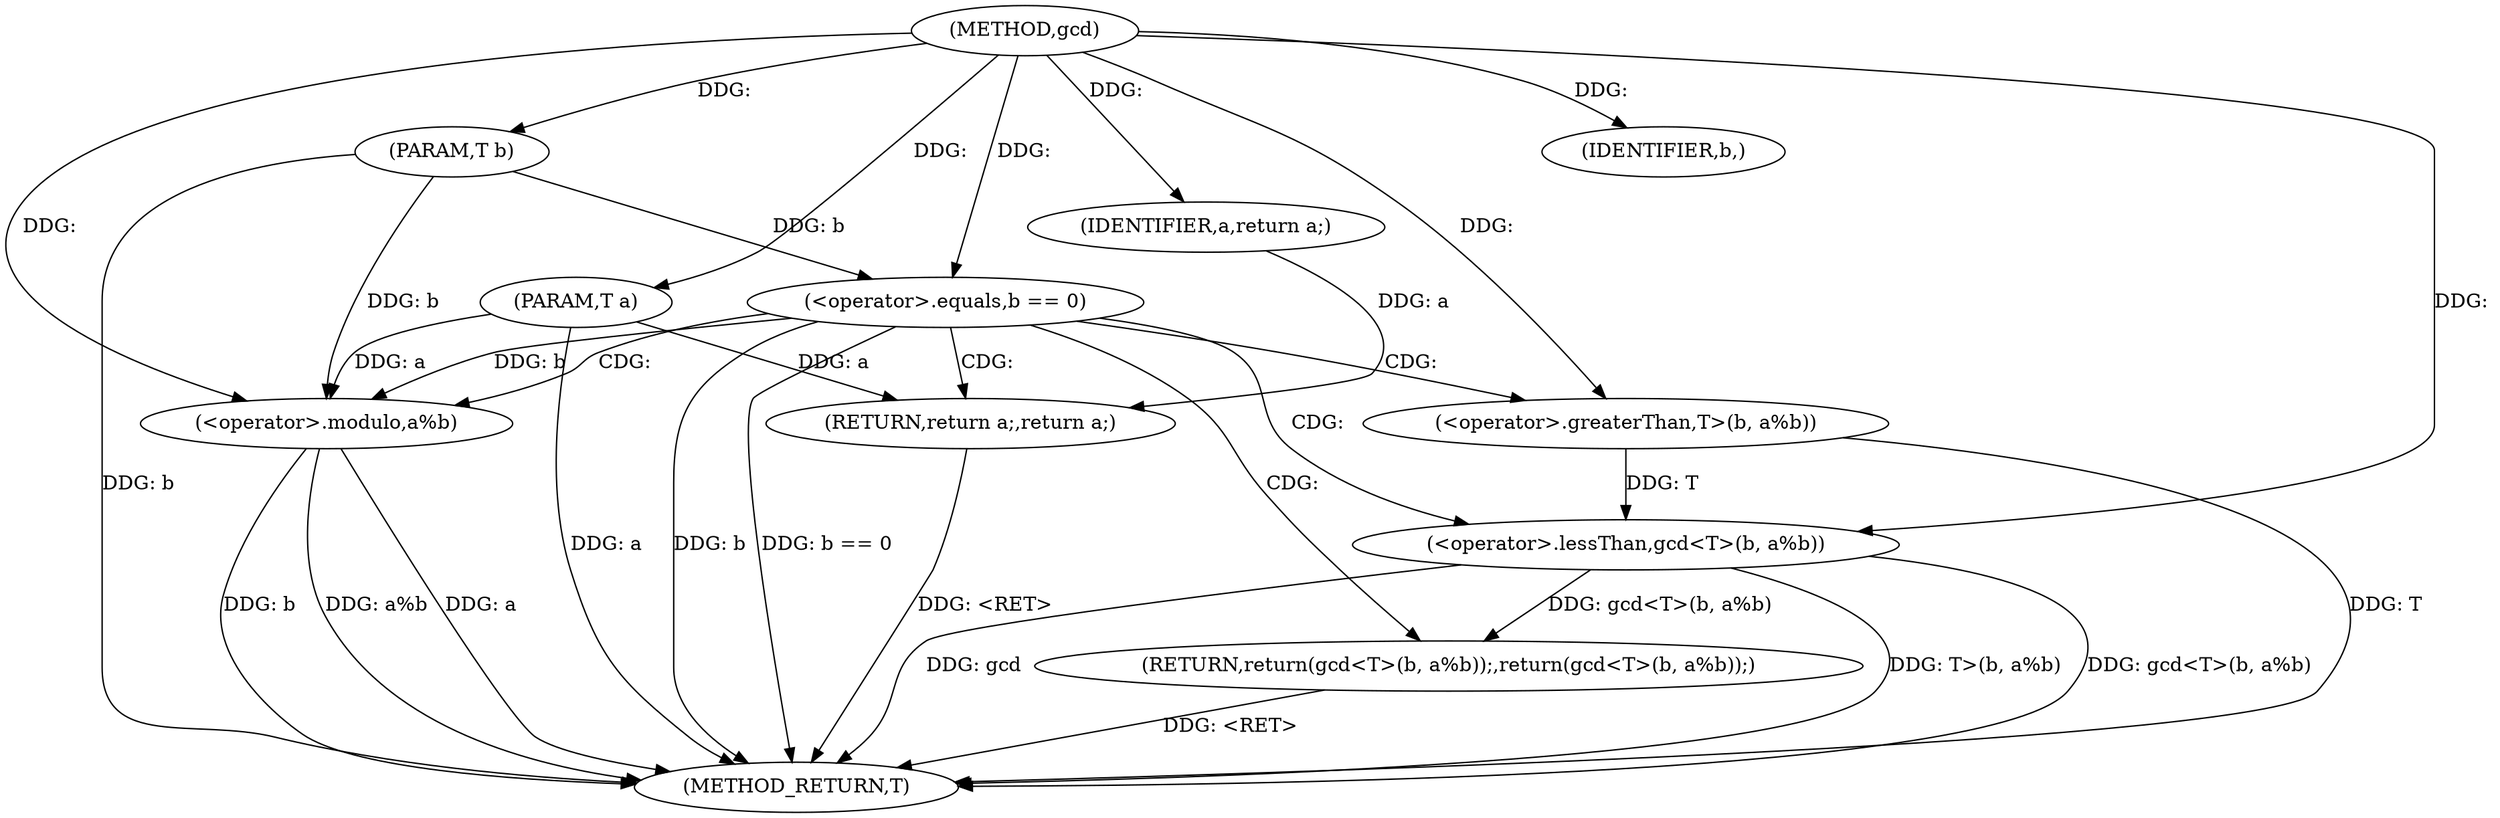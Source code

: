 digraph "gcd" {  
"1000878" [label = "(METHOD,gcd)" ]
"1000898" [label = "(METHOD_RETURN,T)" ]
"1000879" [label = "(PARAM,T a)" ]
"1000880" [label = "(PARAM,T b)" ]
"1000888" [label = "(RETURN,return(gcd<T>(b, a%b));,return(gcd<T>(b, a%b));)" ]
"1000883" [label = "(<operator>.equals,b == 0)" ]
"1000886" [label = "(RETURN,return a;,return a;)" ]
"1000889" [label = "(<operator>.lessThan,gcd<T>(b, a%b))" ]
"1000887" [label = "(IDENTIFIER,a,return a;)" ]
"1000891" [label = "(<operator>.greaterThan,T>(b, a%b))" ]
"1000894" [label = "(IDENTIFIER,b,)" ]
"1000895" [label = "(<operator>.modulo,a%b)" ]
  "1000879" -> "1000898"  [ label = "DDG: a"] 
  "1000880" -> "1000898"  [ label = "DDG: b"] 
  "1000883" -> "1000898"  [ label = "DDG: b"] 
  "1000883" -> "1000898"  [ label = "DDG: b == 0"] 
  "1000895" -> "1000898"  [ label = "DDG: a"] 
  "1000895" -> "1000898"  [ label = "DDG: b"] 
  "1000895" -> "1000898"  [ label = "DDG: a%b"] 
  "1000889" -> "1000898"  [ label = "DDG: T>(b, a%b)"] 
  "1000889" -> "1000898"  [ label = "DDG: gcd<T>(b, a%b)"] 
  "1000888" -> "1000898"  [ label = "DDG: <RET>"] 
  "1000886" -> "1000898"  [ label = "DDG: <RET>"] 
  "1000891" -> "1000898"  [ label = "DDG: T"] 
  "1000889" -> "1000898"  [ label = "DDG: gcd"] 
  "1000878" -> "1000879"  [ label = "DDG: "] 
  "1000878" -> "1000880"  [ label = "DDG: "] 
  "1000889" -> "1000888"  [ label = "DDG: gcd<T>(b, a%b)"] 
  "1000887" -> "1000886"  [ label = "DDG: a"] 
  "1000879" -> "1000886"  [ label = "DDG: a"] 
  "1000880" -> "1000883"  [ label = "DDG: b"] 
  "1000878" -> "1000883"  [ label = "DDG: "] 
  "1000878" -> "1000887"  [ label = "DDG: "] 
  "1000878" -> "1000889"  [ label = "DDG: "] 
  "1000891" -> "1000889"  [ label = "DDG: T"] 
  "1000878" -> "1000891"  [ label = "DDG: "] 
  "1000878" -> "1000894"  [ label = "DDG: "] 
  "1000879" -> "1000895"  [ label = "DDG: a"] 
  "1000878" -> "1000895"  [ label = "DDG: "] 
  "1000883" -> "1000895"  [ label = "DDG: b"] 
  "1000880" -> "1000895"  [ label = "DDG: b"] 
  "1000883" -> "1000888"  [ label = "CDG: "] 
  "1000883" -> "1000891"  [ label = "CDG: "] 
  "1000883" -> "1000895"  [ label = "CDG: "] 
  "1000883" -> "1000886"  [ label = "CDG: "] 
  "1000883" -> "1000889"  [ label = "CDG: "] 
}
